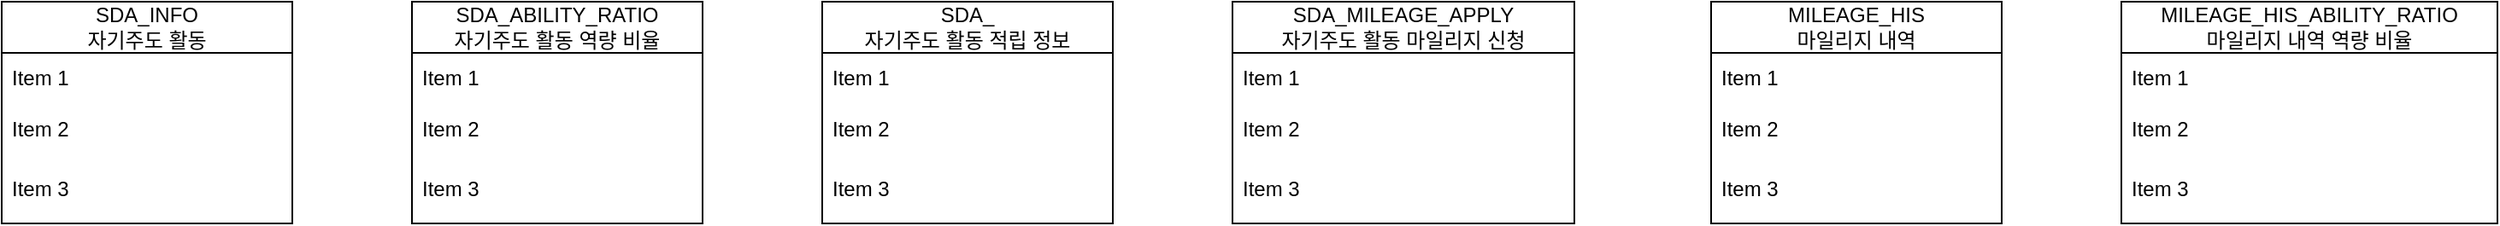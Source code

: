 <mxfile version="24.7.1" type="github" pages="2">
  <diagram id="ROmCQuRYCPj8-ThQzmIu" name="마일리지, 자기주도 활동">
    <mxGraphModel dx="1674" dy="738" grid="1" gridSize="10" guides="1" tooltips="1" connect="1" arrows="1" fold="1" page="1" pageScale="1" pageWidth="1654" pageHeight="1169" math="0" shadow="0">
      <root>
        <mxCell id="0" />
        <mxCell id="1" parent="0" />
        <mxCell id="j0opT0RJ9Mp6I-7BXggS-1" value="&lt;div&gt;SDA_INFO&lt;/div&gt;자기주도 활동" style="swimlane;fontStyle=0;childLayout=stackLayout;horizontal=1;startSize=30;horizontalStack=0;resizeParent=1;resizeParentMax=0;resizeLast=0;collapsible=1;marginBottom=0;whiteSpace=wrap;html=1;" parent="1" vertex="1">
          <mxGeometry x="80" y="80" width="170" height="130" as="geometry" />
        </mxCell>
        <mxCell id="j0opT0RJ9Mp6I-7BXggS-2" value="Item 1" style="text;strokeColor=none;fillColor=none;align=left;verticalAlign=middle;spacingLeft=4;spacingRight=4;overflow=hidden;points=[[0,0.5],[1,0.5]];portConstraint=eastwest;rotatable=0;whiteSpace=wrap;html=1;" parent="j0opT0RJ9Mp6I-7BXggS-1" vertex="1">
          <mxGeometry y="30" width="170" height="30" as="geometry" />
        </mxCell>
        <mxCell id="j0opT0RJ9Mp6I-7BXggS-3" value="Item 2" style="text;strokeColor=none;fillColor=none;align=left;verticalAlign=middle;spacingLeft=4;spacingRight=4;overflow=hidden;points=[[0,0.5],[1,0.5]];portConstraint=eastwest;rotatable=0;whiteSpace=wrap;html=1;" parent="j0opT0RJ9Mp6I-7BXggS-1" vertex="1">
          <mxGeometry y="60" width="170" height="30" as="geometry" />
        </mxCell>
        <mxCell id="j0opT0RJ9Mp6I-7BXggS-4" value="Item 3" style="text;strokeColor=none;fillColor=none;align=left;verticalAlign=middle;spacingLeft=4;spacingRight=4;overflow=hidden;points=[[0,0.5],[1,0.5]];portConstraint=eastwest;rotatable=0;whiteSpace=wrap;html=1;" parent="j0opT0RJ9Mp6I-7BXggS-1" vertex="1">
          <mxGeometry y="90" width="170" height="40" as="geometry" />
        </mxCell>
        <mxCell id="j0opT0RJ9Mp6I-7BXggS-9" value="&lt;div&gt;SDA_ABILITY_RATIO&lt;/div&gt;자기주도 활동 역량 비율" style="swimlane;fontStyle=0;childLayout=stackLayout;horizontal=1;startSize=30;horizontalStack=0;resizeParent=1;resizeParentMax=0;resizeLast=0;collapsible=1;marginBottom=0;whiteSpace=wrap;html=1;" parent="1" vertex="1">
          <mxGeometry x="320" y="80" width="170" height="130" as="geometry" />
        </mxCell>
        <mxCell id="j0opT0RJ9Mp6I-7BXggS-10" value="Item 1" style="text;strokeColor=none;fillColor=none;align=left;verticalAlign=middle;spacingLeft=4;spacingRight=4;overflow=hidden;points=[[0,0.5],[1,0.5]];portConstraint=eastwest;rotatable=0;whiteSpace=wrap;html=1;" parent="j0opT0RJ9Mp6I-7BXggS-9" vertex="1">
          <mxGeometry y="30" width="170" height="30" as="geometry" />
        </mxCell>
        <mxCell id="j0opT0RJ9Mp6I-7BXggS-11" value="Item 2" style="text;strokeColor=none;fillColor=none;align=left;verticalAlign=middle;spacingLeft=4;spacingRight=4;overflow=hidden;points=[[0,0.5],[1,0.5]];portConstraint=eastwest;rotatable=0;whiteSpace=wrap;html=1;" parent="j0opT0RJ9Mp6I-7BXggS-9" vertex="1">
          <mxGeometry y="60" width="170" height="30" as="geometry" />
        </mxCell>
        <mxCell id="j0opT0RJ9Mp6I-7BXggS-12" value="Item 3" style="text;strokeColor=none;fillColor=none;align=left;verticalAlign=middle;spacingLeft=4;spacingRight=4;overflow=hidden;points=[[0,0.5],[1,0.5]];portConstraint=eastwest;rotatable=0;whiteSpace=wrap;html=1;" parent="j0opT0RJ9Mp6I-7BXggS-9" vertex="1">
          <mxGeometry y="90" width="170" height="40" as="geometry" />
        </mxCell>
        <mxCell id="j0opT0RJ9Mp6I-7BXggS-13" value="&lt;div&gt;SDA_&lt;/div&gt;자기주도 활동 적립 정보" style="swimlane;fontStyle=0;childLayout=stackLayout;horizontal=1;startSize=30;horizontalStack=0;resizeParent=1;resizeParentMax=0;resizeLast=0;collapsible=1;marginBottom=0;whiteSpace=wrap;html=1;" parent="1" vertex="1">
          <mxGeometry x="560" y="80" width="170" height="130" as="geometry" />
        </mxCell>
        <mxCell id="j0opT0RJ9Mp6I-7BXggS-14" value="Item 1" style="text;strokeColor=none;fillColor=none;align=left;verticalAlign=middle;spacingLeft=4;spacingRight=4;overflow=hidden;points=[[0,0.5],[1,0.5]];portConstraint=eastwest;rotatable=0;whiteSpace=wrap;html=1;" parent="j0opT0RJ9Mp6I-7BXggS-13" vertex="1">
          <mxGeometry y="30" width="170" height="30" as="geometry" />
        </mxCell>
        <mxCell id="j0opT0RJ9Mp6I-7BXggS-15" value="Item 2" style="text;strokeColor=none;fillColor=none;align=left;verticalAlign=middle;spacingLeft=4;spacingRight=4;overflow=hidden;points=[[0,0.5],[1,0.5]];portConstraint=eastwest;rotatable=0;whiteSpace=wrap;html=1;" parent="j0opT0RJ9Mp6I-7BXggS-13" vertex="1">
          <mxGeometry y="60" width="170" height="30" as="geometry" />
        </mxCell>
        <mxCell id="j0opT0RJ9Mp6I-7BXggS-16" value="Item 3" style="text;strokeColor=none;fillColor=none;align=left;verticalAlign=middle;spacingLeft=4;spacingRight=4;overflow=hidden;points=[[0,0.5],[1,0.5]];portConstraint=eastwest;rotatable=0;whiteSpace=wrap;html=1;" parent="j0opT0RJ9Mp6I-7BXggS-13" vertex="1">
          <mxGeometry y="90" width="170" height="40" as="geometry" />
        </mxCell>
        <mxCell id="j0opT0RJ9Mp6I-7BXggS-17" value="SDA_MILEAGE_APPLY&lt;br&gt;자기주도 활동 마일리지 신청" style="swimlane;fontStyle=0;childLayout=stackLayout;horizontal=1;startSize=30;horizontalStack=0;resizeParent=1;resizeParentMax=0;resizeLast=0;collapsible=1;marginBottom=0;whiteSpace=wrap;html=1;" parent="1" vertex="1">
          <mxGeometry x="800" y="80" width="200" height="130" as="geometry" />
        </mxCell>
        <mxCell id="j0opT0RJ9Mp6I-7BXggS-18" value="Item 1" style="text;strokeColor=none;fillColor=none;align=left;verticalAlign=middle;spacingLeft=4;spacingRight=4;overflow=hidden;points=[[0,0.5],[1,0.5]];portConstraint=eastwest;rotatable=0;whiteSpace=wrap;html=1;" parent="j0opT0RJ9Mp6I-7BXggS-17" vertex="1">
          <mxGeometry y="30" width="200" height="30" as="geometry" />
        </mxCell>
        <mxCell id="j0opT0RJ9Mp6I-7BXggS-19" value="Item 2" style="text;strokeColor=none;fillColor=none;align=left;verticalAlign=middle;spacingLeft=4;spacingRight=4;overflow=hidden;points=[[0,0.5],[1,0.5]];portConstraint=eastwest;rotatable=0;whiteSpace=wrap;html=1;" parent="j0opT0RJ9Mp6I-7BXggS-17" vertex="1">
          <mxGeometry y="60" width="200" height="30" as="geometry" />
        </mxCell>
        <mxCell id="j0opT0RJ9Mp6I-7BXggS-20" value="Item 3" style="text;strokeColor=none;fillColor=none;align=left;verticalAlign=middle;spacingLeft=4;spacingRight=4;overflow=hidden;points=[[0,0.5],[1,0.5]];portConstraint=eastwest;rotatable=0;whiteSpace=wrap;html=1;" parent="j0opT0RJ9Mp6I-7BXggS-17" vertex="1">
          <mxGeometry y="90" width="200" height="40" as="geometry" />
        </mxCell>
        <mxCell id="j0opT0RJ9Mp6I-7BXggS-21" value="&lt;div&gt;&lt;span style=&quot;background-color: initial;&quot;&gt;MILEAGE_HIS&lt;/span&gt;&lt;/div&gt;&lt;div&gt;&lt;span style=&quot;background-color: initial;&quot;&gt;마일리지 내역&lt;/span&gt;&lt;br&gt;&lt;/div&gt;" style="swimlane;fontStyle=0;childLayout=stackLayout;horizontal=1;startSize=30;horizontalStack=0;resizeParent=1;resizeParentMax=0;resizeLast=0;collapsible=1;marginBottom=0;whiteSpace=wrap;html=1;" parent="1" vertex="1">
          <mxGeometry x="1080" y="80" width="170" height="130" as="geometry" />
        </mxCell>
        <mxCell id="j0opT0RJ9Mp6I-7BXggS-22" value="Item 1" style="text;strokeColor=none;fillColor=none;align=left;verticalAlign=middle;spacingLeft=4;spacingRight=4;overflow=hidden;points=[[0,0.5],[1,0.5]];portConstraint=eastwest;rotatable=0;whiteSpace=wrap;html=1;" parent="j0opT0RJ9Mp6I-7BXggS-21" vertex="1">
          <mxGeometry y="30" width="170" height="30" as="geometry" />
        </mxCell>
        <mxCell id="j0opT0RJ9Mp6I-7BXggS-23" value="Item 2" style="text;strokeColor=none;fillColor=none;align=left;verticalAlign=middle;spacingLeft=4;spacingRight=4;overflow=hidden;points=[[0,0.5],[1,0.5]];portConstraint=eastwest;rotatable=0;whiteSpace=wrap;html=1;" parent="j0opT0RJ9Mp6I-7BXggS-21" vertex="1">
          <mxGeometry y="60" width="170" height="30" as="geometry" />
        </mxCell>
        <mxCell id="j0opT0RJ9Mp6I-7BXggS-24" value="Item 3" style="text;strokeColor=none;fillColor=none;align=left;verticalAlign=middle;spacingLeft=4;spacingRight=4;overflow=hidden;points=[[0,0.5],[1,0.5]];portConstraint=eastwest;rotatable=0;whiteSpace=wrap;html=1;" parent="j0opT0RJ9Mp6I-7BXggS-21" vertex="1">
          <mxGeometry y="90" width="170" height="40" as="geometry" />
        </mxCell>
        <mxCell id="j0opT0RJ9Mp6I-7BXggS-25" value="&lt;div&gt;MILEAGE_HIS_ABILITY_RATIO&lt;/div&gt;마일리지 내역 역량 비율" style="swimlane;fontStyle=0;childLayout=stackLayout;horizontal=1;startSize=30;horizontalStack=0;resizeParent=1;resizeParentMax=0;resizeLast=0;collapsible=1;marginBottom=0;whiteSpace=wrap;html=1;" parent="1" vertex="1">
          <mxGeometry x="1320" y="80" width="220" height="130" as="geometry" />
        </mxCell>
        <mxCell id="j0opT0RJ9Mp6I-7BXggS-26" value="Item 1" style="text;strokeColor=none;fillColor=none;align=left;verticalAlign=middle;spacingLeft=4;spacingRight=4;overflow=hidden;points=[[0,0.5],[1,0.5]];portConstraint=eastwest;rotatable=0;whiteSpace=wrap;html=1;" parent="j0opT0RJ9Mp6I-7BXggS-25" vertex="1">
          <mxGeometry y="30" width="220" height="30" as="geometry" />
        </mxCell>
        <mxCell id="j0opT0RJ9Mp6I-7BXggS-27" value="Item 2" style="text;strokeColor=none;fillColor=none;align=left;verticalAlign=middle;spacingLeft=4;spacingRight=4;overflow=hidden;points=[[0,0.5],[1,0.5]];portConstraint=eastwest;rotatable=0;whiteSpace=wrap;html=1;" parent="j0opT0RJ9Mp6I-7BXggS-25" vertex="1">
          <mxGeometry y="60" width="220" height="30" as="geometry" />
        </mxCell>
        <mxCell id="j0opT0RJ9Mp6I-7BXggS-28" value="Item 3" style="text;strokeColor=none;fillColor=none;align=left;verticalAlign=middle;spacingLeft=4;spacingRight=4;overflow=hidden;points=[[0,0.5],[1,0.5]];portConstraint=eastwest;rotatable=0;whiteSpace=wrap;html=1;" parent="j0opT0RJ9Mp6I-7BXggS-25" vertex="1">
          <mxGeometry y="90" width="220" height="40" as="geometry" />
        </mxCell>
      </root>
    </mxGraphModel>
  </diagram>
  <diagram name="비교과프로그램" id="gCLxBCBcC7ByuCNYncqW">
    <mxGraphModel dx="1434" dy="738" grid="1" gridSize="10" guides="1" tooltips="1" connect="1" arrows="1" fold="1" page="1" pageScale="1" pageWidth="1654" pageHeight="1000" math="0" shadow="0">
      <root>
        <mxCell id="0" />
        <mxCell id="1" parent="0" />
        <mxCell id="SvNqVpUQqcaGIDkLVGkq-44" value="" style="rounded=1;whiteSpace=wrap;html=1;fillColor=#f5f5f5;fontColor=#333333;strokeColor=#666666;" parent="1" vertex="1">
          <mxGeometry x="600" y="240" width="210" height="360" as="geometry" />
        </mxCell>
        <mxCell id="SvNqVpUQqcaGIDkLVGkq-45" value="" style="rounded=1;whiteSpace=wrap;html=1;fillColor=#f5f5f5;fontColor=#333333;strokeColor=#666666;" parent="1" vertex="1">
          <mxGeometry x="860" y="240" width="210" height="360" as="geometry" />
        </mxCell>
        <mxCell id="SvNqVpUQqcaGIDkLVGkq-43" value="" style="rounded=1;whiteSpace=wrap;html=1;fillColor=#f5f5f5;fontColor=#333333;strokeColor=#666666;" parent="1" vertex="1">
          <mxGeometry x="320" y="240" width="210" height="360" as="geometry" />
        </mxCell>
        <mxCell id="SvNqVpUQqcaGIDkLVGkq-56" value="" style="edgeStyle=orthogonalEdgeStyle;rounded=0;orthogonalLoop=1;jettySize=auto;html=1;" parent="1" source="SvNqVpUQqcaGIDkLVGkq-2" target="SvNqVpUQqcaGIDkLVGkq-3" edge="1">
          <mxGeometry relative="1" as="geometry" />
        </mxCell>
        <mxCell id="SvNqVpUQqcaGIDkLVGkq-2" value="&lt;span style=&quot;font-family: docs-Calibri; font-size: 13px; text-align: left; white-space-collapse: preserve; background-color: rgb(255, 255, 255);&quot;&gt;ECP_CATEGORY_MNG&lt;/span&gt;" style="whiteSpace=wrap;html=1;" parent="1" vertex="1">
          <mxGeometry x="60" y="60" width="170" height="60" as="geometry" />
        </mxCell>
        <mxCell id="SvNqVpUQqcaGIDkLVGkq-57" style="edgeStyle=orthogonalEdgeStyle;rounded=0;orthogonalLoop=1;jettySize=auto;html=1;entryX=0;entryY=0.5;entryDx=0;entryDy=0;" parent="1" source="SvNqVpUQqcaGIDkLVGkq-3" target="SvNqVpUQqcaGIDkLVGkq-11" edge="1">
          <mxGeometry relative="1" as="geometry" />
        </mxCell>
        <mxCell id="SvNqVpUQqcaGIDkLVGkq-59" style="edgeStyle=orthogonalEdgeStyle;rounded=0;orthogonalLoop=1;jettySize=auto;html=1;entryX=0.5;entryY=0;entryDx=0;entryDy=0;" parent="1" source="SvNqVpUQqcaGIDkLVGkq-3" target="SvNqVpUQqcaGIDkLVGkq-43" edge="1">
          <mxGeometry relative="1" as="geometry" />
        </mxCell>
        <mxCell id="SvNqVpUQqcaGIDkLVGkq-3" value="&lt;span style=&quot;font-family: docs-Calibri; font-size: 13px; text-align: left; white-space-collapse: preserve; background-color: rgb(255, 255, 255);&quot;&gt;ECP_COURSE_INFO&lt;/span&gt;" style="whiteSpace=wrap;html=1;" parent="1" vertex="1">
          <mxGeometry x="340" y="60" width="170" height="60" as="geometry" />
        </mxCell>
        <mxCell id="SvNqVpUQqcaGIDkLVGkq-7" value="&lt;span style=&quot;font-family: docs-Calibri; font-size: 13px; text-align: left; white-space-collapse: preserve; background-color: rgb(255, 255, 255);&quot;&gt;ECP_DEPT_HISTORY&lt;/span&gt;" style="whiteSpace=wrap;html=1;" parent="1" vertex="1">
          <mxGeometry x="340" y="270" width="170" height="60" as="geometry" />
        </mxCell>
        <mxCell id="SvNqVpUQqcaGIDkLVGkq-8" value="&lt;span style=&quot;font-family: docs-Calibri; font-size: 13px; text-align: left; white-space-collapse: preserve; background-color: rgb(255, 255, 255);&quot;&gt;ECP_COURSE_SUB_INFO&lt;/span&gt;" style="whiteSpace=wrap;html=1;" parent="1" vertex="1">
          <mxGeometry x="340" y="350" width="170" height="60" as="geometry" />
        </mxCell>
        <mxCell id="SvNqVpUQqcaGIDkLVGkq-9" value="&lt;span style=&quot;font-family: docs-Calibri; font-size: 13px; text-align: left; white-space-collapse: preserve; background-color: rgb(255, 255, 255);&quot;&gt;ECP_ABILITY_INFO&lt;/span&gt;" style="whiteSpace=wrap;html=1;" parent="1" vertex="1">
          <mxGeometry x="340" y="430" width="170" height="60" as="geometry" />
        </mxCell>
        <mxCell id="SvNqVpUQqcaGIDkLVGkq-10" value="&lt;span style=&quot;font-family: docs-Calibri; font-size: 13px; text-align: left; white-space-collapse: preserve; background-color: rgb(255, 255, 255);&quot;&gt;ECP_COURSE_AI_INFO&lt;/span&gt;" style="whiteSpace=wrap;html=1;" parent="1" vertex="1">
          <mxGeometry x="340" y="510" width="170" height="60" as="geometry" />
        </mxCell>
        <mxCell id="SvNqVpUQqcaGIDkLVGkq-58" style="edgeStyle=orthogonalEdgeStyle;rounded=0;orthogonalLoop=1;jettySize=auto;html=1;entryX=0;entryY=0.5;entryDx=0;entryDy=0;" parent="1" source="SvNqVpUQqcaGIDkLVGkq-11" target="SvNqVpUQqcaGIDkLVGkq-13" edge="1">
          <mxGeometry relative="1" as="geometry">
            <mxPoint x="1090" y="90" as="targetPoint" />
          </mxGeometry>
        </mxCell>
        <mxCell id="SvNqVpUQqcaGIDkLVGkq-60" style="edgeStyle=orthogonalEdgeStyle;rounded=0;orthogonalLoop=1;jettySize=auto;html=1;entryX=0.5;entryY=0;entryDx=0;entryDy=0;" parent="1" source="SvNqVpUQqcaGIDkLVGkq-11" target="SvNqVpUQqcaGIDkLVGkq-45" edge="1">
          <mxGeometry relative="1" as="geometry" />
        </mxCell>
        <mxCell id="SvNqVpUQqcaGIDkLVGkq-61" style="edgeStyle=orthogonalEdgeStyle;rounded=0;orthogonalLoop=1;jettySize=auto;html=1;entryX=0.5;entryY=0;entryDx=0;entryDy=0;" parent="1" source="SvNqVpUQqcaGIDkLVGkq-11" target="SvNqVpUQqcaGIDkLVGkq-44" edge="1">
          <mxGeometry relative="1" as="geometry">
            <Array as="points">
              <mxPoint x="965" y="190" />
              <mxPoint x="705" y="190" />
            </Array>
          </mxGeometry>
        </mxCell>
        <mxCell id="SvNqVpUQqcaGIDkLVGkq-62" style="edgeStyle=orthogonalEdgeStyle;rounded=0;orthogonalLoop=1;jettySize=auto;html=1;entryX=0.5;entryY=0;entryDx=0;entryDy=0;" parent="1" source="SvNqVpUQqcaGIDkLVGkq-11" target="SvNqVpUQqcaGIDkLVGkq-46" edge="1">
          <mxGeometry relative="1" as="geometry">
            <Array as="points">
              <mxPoint x="965" y="190" />
              <mxPoint x="1225" y="190" />
            </Array>
          </mxGeometry>
        </mxCell>
        <mxCell id="SvNqVpUQqcaGIDkLVGkq-11" value="&lt;span style=&quot;font-family: docs-Calibri; font-size: 13px; text-align: left; white-space-collapse: preserve; background-color: rgb(255, 255, 255);&quot;&gt;ECP_CLASS_INFO&lt;/span&gt;" style="whiteSpace=wrap;html=1;" parent="1" vertex="1">
          <mxGeometry x="880" y="60" width="170" height="60" as="geometry" />
        </mxCell>
        <mxCell id="SvNqVpUQqcaGIDkLVGkq-13" value="&lt;span style=&quot;font-family: docs-Calibri; font-size: 13px; text-align: left; white-space-collapse: preserve; background-color: rgb(255, 255, 255);&quot;&gt;ECP_ATTENT_INFO&lt;/span&gt;" style="whiteSpace=wrap;html=1;" parent="1" vertex="1">
          <mxGeometry x="1420" y="60" width="170" height="60" as="geometry" />
        </mxCell>
        <mxCell id="SvNqVpUQqcaGIDkLVGkq-32" value="&lt;span style=&quot;font-family: docs-Calibri; font-size: 13px; text-align: left; white-space-collapse: preserve; background-color: rgb(255, 255, 255);&quot;&gt;ECP_CLASS_SUB_INFO&lt;/span&gt;" style="whiteSpace=wrap;html=1;" parent="1" vertex="1">
          <mxGeometry x="620" y="280" width="170" height="60" as="geometry" />
        </mxCell>
        <mxCell id="SvNqVpUQqcaGIDkLVGkq-33" value="&lt;span style=&quot;font-family: docs-Calibri; font-size: 13px; text-align: left; white-space-collapse: preserve; background-color: rgb(255, 255, 255);&quot;&gt;ECP_CLASS_APPLY_TARGET&lt;/span&gt;" style="whiteSpace=wrap;html=1;" parent="1" vertex="1">
          <mxGeometry x="620" y="360" width="170" height="60" as="geometry" />
        </mxCell>
        <mxCell id="SvNqVpUQqcaGIDkLVGkq-34" value="&lt;span style=&quot;font-family: docs-Calibri; font-size: 13px; text-align: left; white-space-collapse: preserve; background-color: rgb(255, 255, 255);&quot;&gt;ECP_CLASS_REJECT_HIS&lt;/span&gt;" style="whiteSpace=wrap;html=1;" parent="1" vertex="1">
          <mxGeometry x="620" y="440" width="170" height="60" as="geometry" />
        </mxCell>
        <mxCell id="SvNqVpUQqcaGIDkLVGkq-35" value="&lt;span style=&quot;font-family: docs-Calibri; font-size: 13px; text-align: left; white-space-collapse: preserve; background-color: rgb(255, 255, 255);&quot;&gt;ECP_ATTENT_INFO&lt;/span&gt;" style="whiteSpace=wrap;html=1;" parent="1" vertex="1">
          <mxGeometry x="620" y="520" width="170" height="60" as="geometry" />
        </mxCell>
        <mxCell id="SvNqVpUQqcaGIDkLVGkq-36" value="&lt;span style=&quot;font-family: docs-Calibri; font-size: 13px; text-align: left; white-space-collapse: preserve; background-color: rgb(255, 255, 255);&quot;&gt;ECP_CLASS_MENU_MNG&lt;/span&gt;" style="whiteSpace=wrap;html=1;" parent="1" vertex="1">
          <mxGeometry x="880" y="280" width="170" height="60" as="geometry" />
        </mxCell>
        <mxCell id="SvNqVpUQqcaGIDkLVGkq-37" value="&lt;span style=&quot;font-family: docs-Calibri; font-size: 13px; text-align: left; white-space-collapse: preserve; background-color: rgb(255, 255, 255);&quot;&gt;ECP_CLASS_STNRD_MNG&lt;/span&gt;" style="whiteSpace=wrap;html=1;" parent="1" vertex="1">
          <mxGeometry x="880" y="360" width="170" height="60" as="geometry" />
        </mxCell>
        <mxCell id="SvNqVpUQqcaGIDkLVGkq-38" value="&lt;span style=&quot;font-family: docs-Calibri; font-size: 13px; text-align: left; white-space-collapse: preserve; background-color: rgb(255, 255, 255);&quot;&gt;ECP_CLASS_STNRD_SUB_MNG&lt;/span&gt;" style="whiteSpace=wrap;html=1;" parent="1" vertex="1">
          <mxGeometry x="880" y="440" width="170" height="60" as="geometry" />
        </mxCell>
        <mxCell id="SvNqVpUQqcaGIDkLVGkq-39" value="&lt;span style=&quot;font-family: docs-Calibri; font-size: 13px; text-align: left; white-space-collapse: preserve; background-color: rgb(255, 255, 255);&quot;&gt;ECP_CLASS_OPRTR_MNG&lt;/span&gt;" style="whiteSpace=wrap;html=1;" parent="1" vertex="1">
          <mxGeometry x="880" y="520" width="170" height="60" as="geometry" />
        </mxCell>
        <mxCell id="SvNqVpUQqcaGIDkLVGkq-54" value="" style="edgeStyle=orthogonalEdgeStyle;rounded=0;orthogonalLoop=1;jettySize=auto;html=1;" parent="1" source="SvNqVpUQqcaGIDkLVGkq-46" target="SvNqVpUQqcaGIDkLVGkq-53" edge="1">
          <mxGeometry relative="1" as="geometry" />
        </mxCell>
        <mxCell id="SvNqVpUQqcaGIDkLVGkq-46" value="" style="rounded=1;whiteSpace=wrap;html=1;fillColor=#f5f5f5;fontColor=#333333;strokeColor=#666666;" parent="1" vertex="1">
          <mxGeometry x="1120" y="240" width="210" height="530" as="geometry" />
        </mxCell>
        <mxCell id="SvNqVpUQqcaGIDkLVGkq-47" value="&lt;span style=&quot;font-family: docs-Calibri; font-size: 13px; text-align: left; white-space-collapse: preserve; background-color: rgb(255, 255, 255);&quot;&gt;ECP_CLASS_LCTR_MNG&lt;/span&gt;" style="whiteSpace=wrap;html=1;" parent="1" vertex="1">
          <mxGeometry x="1140" y="280" width="170" height="60" as="geometry" />
        </mxCell>
        <mxCell id="SvNqVpUQqcaGIDkLVGkq-48" value="&lt;span style=&quot;font-family: docs-Calibri; font-size: 13px; text-align: left; white-space-collapse: preserve; background-color: rgb(255, 255, 255);&quot;&gt;ECP_CLASS_EXAM_MNG&lt;/span&gt;" style="whiteSpace=wrap;html=1;" parent="1" vertex="1">
          <mxGeometry x="1140" y="360" width="170" height="60" as="geometry" />
        </mxCell>
        <mxCell id="SvNqVpUQqcaGIDkLVGkq-49" value="&lt;span style=&quot;font-family: docs-Calibri; font-size: 13px; text-align: left; white-space-collapse: preserve; background-color: rgb(255, 255, 255);&quot;&gt;ECP_CLASS_REPORT&lt;/span&gt;" style="whiteSpace=wrap;html=1;" parent="1" vertex="1">
          <mxGeometry x="1140" y="440" width="170" height="60" as="geometry" />
        </mxCell>
        <mxCell id="SvNqVpUQqcaGIDkLVGkq-50" value="&lt;span style=&quot;font-family: docs-Calibri; font-size: 13px; text-align: left; white-space-collapse: preserve; background-color: rgb(255, 255, 255);&quot;&gt;ECP_CLASS_REFER_DATA&lt;/span&gt;" style="whiteSpace=wrap;html=1;" parent="1" vertex="1">
          <mxGeometry x="1140" y="520" width="170" height="60" as="geometry" />
        </mxCell>
        <mxCell id="SvNqVpUQqcaGIDkLVGkq-51" value="&lt;span style=&quot;font-family: docs-Calibri; font-size: 13px; text-align: left; white-space-collapse: preserve; background-color: rgb(255, 255, 255);&quot;&gt;ECP_CLASS_QNA&lt;/span&gt;" style="whiteSpace=wrap;html=1;" parent="1" vertex="1">
          <mxGeometry x="1140" y="600" width="170" height="60" as="geometry" />
        </mxCell>
        <mxCell id="SvNqVpUQqcaGIDkLVGkq-52" value="&lt;span style=&quot;font-family: docs-Calibri; font-size: 13px; text-align: left; white-space-collapse: preserve; background-color: rgb(255, 255, 255);&quot;&gt;ECP_CLASS_NOTICE&lt;/span&gt;" style="whiteSpace=wrap;html=1;" parent="1" vertex="1">
          <mxGeometry x="1140" y="680" width="170" height="60" as="geometry" />
        </mxCell>
        <mxCell id="SvNqVpUQqcaGIDkLVGkq-53" value="&lt;span style=&quot;color: rgb(31, 31, 31); font-family: docs-Calibri; font-size: 13px; text-align: left; white-space-collapse: preserve; background-color: rgb(255, 255, 255);&quot;&gt;ECP_CLASS_COMMENT&lt;/span&gt;" style="whiteSpace=wrap;html=1;" parent="1" vertex="1">
          <mxGeometry x="1140" y="880" width="170" height="60" as="geometry" />
        </mxCell>
      </root>
    </mxGraphModel>
  </diagram>
</mxfile>
